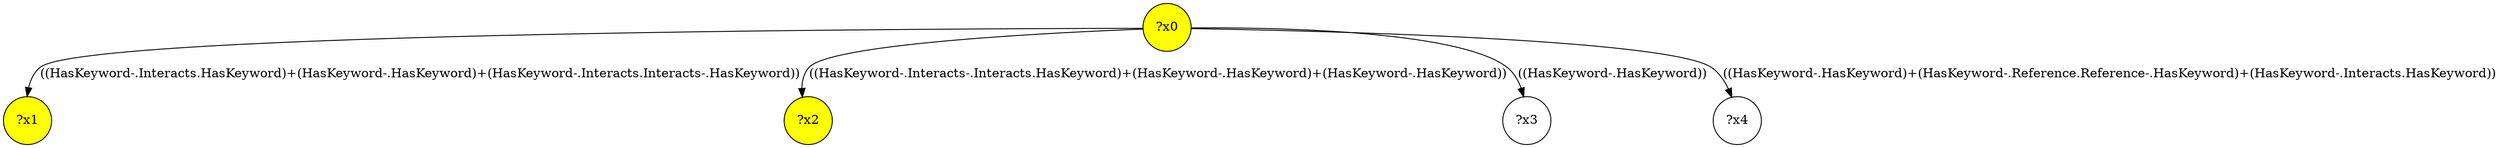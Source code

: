 digraph g {
	x0 [fillcolor="yellow", style="filled," shape=circle, label="?x0"];
	x1 [fillcolor="yellow", style="filled," shape=circle, label="?x1"];
	x2 [fillcolor="yellow", style="filled," shape=circle, label="?x2"];
	x0 -> x1 [label="((HasKeyword-.Interacts.HasKeyword)+(HasKeyword-.HasKeyword)+(HasKeyword-.Interacts.Interacts-.HasKeyword))"];
	x0 -> x2 [label="((HasKeyword-.Interacts-.Interacts.HasKeyword)+(HasKeyword-.HasKeyword)+(HasKeyword-.HasKeyword))"];
	x3 [shape=circle, label="?x3"];
	x0 -> x3 [label="((HasKeyword-.HasKeyword))"];
	x4 [shape=circle, label="?x4"];
	x0 -> x4 [label="((HasKeyword-.HasKeyword)+(HasKeyword-.Reference.Reference-.HasKeyword)+(HasKeyword-.Interacts.HasKeyword))"];
}
